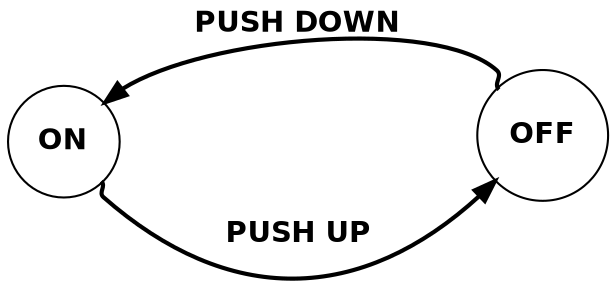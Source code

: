 digraph G {
	
	node [fontname="Helvetica-Bold",shape = circle];
	rankdir=RL;
	ranksep=1;

	OFF -> ON [fontname="Helvetica-Bold",tailport=nw, headport=ne,style=bold,label="PUSH DOWN"];
 	ON -> OFF [fontname="Helvetica-Bold",tailport=se, headport=sw,weight=2,style=bold,label="PUSH UP"];
  
}
